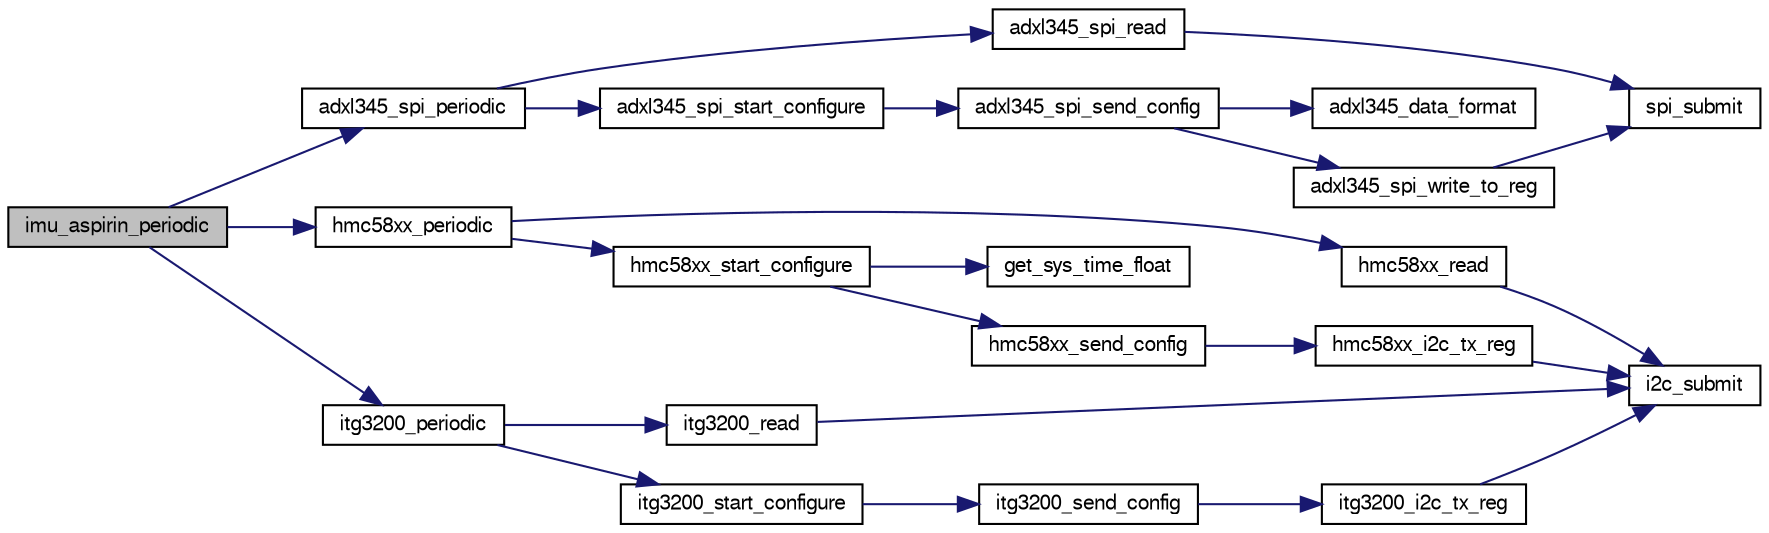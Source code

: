 digraph "imu_aspirin_periodic"
{
  edge [fontname="FreeSans",fontsize="10",labelfontname="FreeSans",labelfontsize="10"];
  node [fontname="FreeSans",fontsize="10",shape=record];
  rankdir="LR";
  Node1 [label="imu_aspirin_periodic",height=0.2,width=0.4,color="black", fillcolor="grey75", style="filled", fontcolor="black"];
  Node1 -> Node2 [color="midnightblue",fontsize="10",style="solid",fontname="FreeSans"];
  Node2 [label="adxl345_spi_periodic",height=0.2,width=0.4,color="black", fillcolor="white", style="filled",URL="$adxl345__spi_8h.html#aa96b23656a71720f2d9ad4251e655775",tooltip="convenience function: read or start configuration if not already initialized "];
  Node2 -> Node3 [color="midnightblue",fontsize="10",style="solid",fontname="FreeSans"];
  Node3 [label="adxl345_spi_read",height=0.2,width=0.4,color="black", fillcolor="white", style="filled",URL="$adxl345__spi_8h.html#add9575711d304680e75e41b11bb9e511"];
  Node3 -> Node4 [color="midnightblue",fontsize="10",style="solid",fontname="FreeSans"];
  Node4 [label="spi_submit",height=0.2,width=0.4,color="black", fillcolor="white", style="filled",URL="$group__spi.html#ga5d383931766cb373ebad0b8bc26d439d",tooltip="Submit SPI transaction. "];
  Node2 -> Node5 [color="midnightblue",fontsize="10",style="solid",fontname="FreeSans"];
  Node5 [label="adxl345_spi_start_configure",height=0.2,width=0.4,color="black", fillcolor="white", style="filled",URL="$adxl345__spi_8h.html#a453c33c44618c770b2f3adc12bed69d7"];
  Node5 -> Node6 [color="midnightblue",fontsize="10",style="solid",fontname="FreeSans"];
  Node6 [label="adxl345_spi_send_config",height=0.2,width=0.4,color="black", fillcolor="white", style="filled",URL="$adxl345__spi_8c.html#a058719d4e8c1943ada72dd98d56713d1"];
  Node6 -> Node7 [color="midnightblue",fontsize="10",style="solid",fontname="FreeSans"];
  Node7 [label="adxl345_data_format",height=0.2,width=0.4,color="black", fillcolor="white", style="filled",URL="$adxl345_8h.html#ac6863633d46c7db4982eb0f78fec8a3f"];
  Node6 -> Node8 [color="midnightblue",fontsize="10",style="solid",fontname="FreeSans"];
  Node8 [label="adxl345_spi_write_to_reg",height=0.2,width=0.4,color="black", fillcolor="white", style="filled",URL="$adxl345__spi_8c.html#aae763e182a428fc73d70dcccda195417"];
  Node8 -> Node4 [color="midnightblue",fontsize="10",style="solid",fontname="FreeSans"];
  Node1 -> Node9 [color="midnightblue",fontsize="10",style="solid",fontname="FreeSans"];
  Node9 [label="hmc58xx_periodic",height=0.2,width=0.4,color="black", fillcolor="white", style="filled",URL="$hmc58xx_8h.html#a353064a5a9c6b47a14f4b9543545b4ec",tooltip="convenience function: read or start configuration if not already initialized "];
  Node9 -> Node10 [color="midnightblue",fontsize="10",style="solid",fontname="FreeSans"];
  Node10 [label="hmc58xx_read",height=0.2,width=0.4,color="black", fillcolor="white", style="filled",URL="$hmc58xx_8h.html#a883e49acd3049ead17c6c29a3b020c72"];
  Node10 -> Node11 [color="midnightblue",fontsize="10",style="solid",fontname="FreeSans"];
  Node11 [label="i2c_submit",height=0.2,width=0.4,color="black", fillcolor="white", style="filled",URL="$group__i2c.html#ga4eed48e542a9c71b93372f5a38d7e367",tooltip="Submit a I2C transaction. "];
  Node9 -> Node12 [color="midnightblue",fontsize="10",style="solid",fontname="FreeSans"];
  Node12 [label="hmc58xx_start_configure",height=0.2,width=0.4,color="black", fillcolor="white", style="filled",URL="$hmc58xx_8h.html#a89a7b5456b1a87c83aef85779c4fc5e9"];
  Node12 -> Node13 [color="midnightblue",fontsize="10",style="solid",fontname="FreeSans"];
  Node13 [label="get_sys_time_float",height=0.2,width=0.4,color="black", fillcolor="white", style="filled",URL="$sys__time_8h.html#af486c2fb33d8d33645256a9970eb056e",tooltip="Get the time in seconds since startup. "];
  Node12 -> Node14 [color="midnightblue",fontsize="10",style="solid",fontname="FreeSans"];
  Node14 [label="hmc58xx_send_config",height=0.2,width=0.4,color="black", fillcolor="white", style="filled",URL="$hmc58xx_8c.html#a2eff0c407b139d17a73bf75a611c32cb",tooltip="Configuration function called once before normal use. "];
  Node14 -> Node15 [color="midnightblue",fontsize="10",style="solid",fontname="FreeSans"];
  Node15 [label="hmc58xx_i2c_tx_reg",height=0.2,width=0.4,color="black", fillcolor="white", style="filled",URL="$hmc58xx_8c.html#afadf91048494baf761fa6cf8fda062d9"];
  Node15 -> Node11 [color="midnightblue",fontsize="10",style="solid",fontname="FreeSans"];
  Node1 -> Node16 [color="midnightblue",fontsize="10",style="solid",fontname="FreeSans"];
  Node16 [label="itg3200_periodic",height=0.2,width=0.4,color="black", fillcolor="white", style="filled",URL="$itg3200_8h.html#a2e5bd5bfe60106c8c05d1a26bcce2263",tooltip="convenience function: read or start configuration if not already initialized "];
  Node16 -> Node17 [color="midnightblue",fontsize="10",style="solid",fontname="FreeSans"];
  Node17 [label="itg3200_read",height=0.2,width=0.4,color="black", fillcolor="white", style="filled",URL="$itg3200_8h.html#afc931399829e2d90c671d326e016329a"];
  Node17 -> Node11 [color="midnightblue",fontsize="10",style="solid",fontname="FreeSans"];
  Node16 -> Node18 [color="midnightblue",fontsize="10",style="solid",fontname="FreeSans"];
  Node18 [label="itg3200_start_configure",height=0.2,width=0.4,color="black", fillcolor="white", style="filled",URL="$itg3200_8h.html#a37fd9870e73caee0513811101150ae87"];
  Node18 -> Node19 [color="midnightblue",fontsize="10",style="solid",fontname="FreeSans"];
  Node19 [label="itg3200_send_config",height=0.2,width=0.4,color="black", fillcolor="white", style="filled",URL="$itg3200_8c.html#afe8ddf75a27aa350a6270539e5fabd0c"];
  Node19 -> Node20 [color="midnightblue",fontsize="10",style="solid",fontname="FreeSans"];
  Node20 [label="itg3200_i2c_tx_reg",height=0.2,width=0.4,color="black", fillcolor="white", style="filled",URL="$itg3200_8c.html#a7b349504704c56277b218842850b117c"];
  Node20 -> Node11 [color="midnightblue",fontsize="10",style="solid",fontname="FreeSans"];
}
